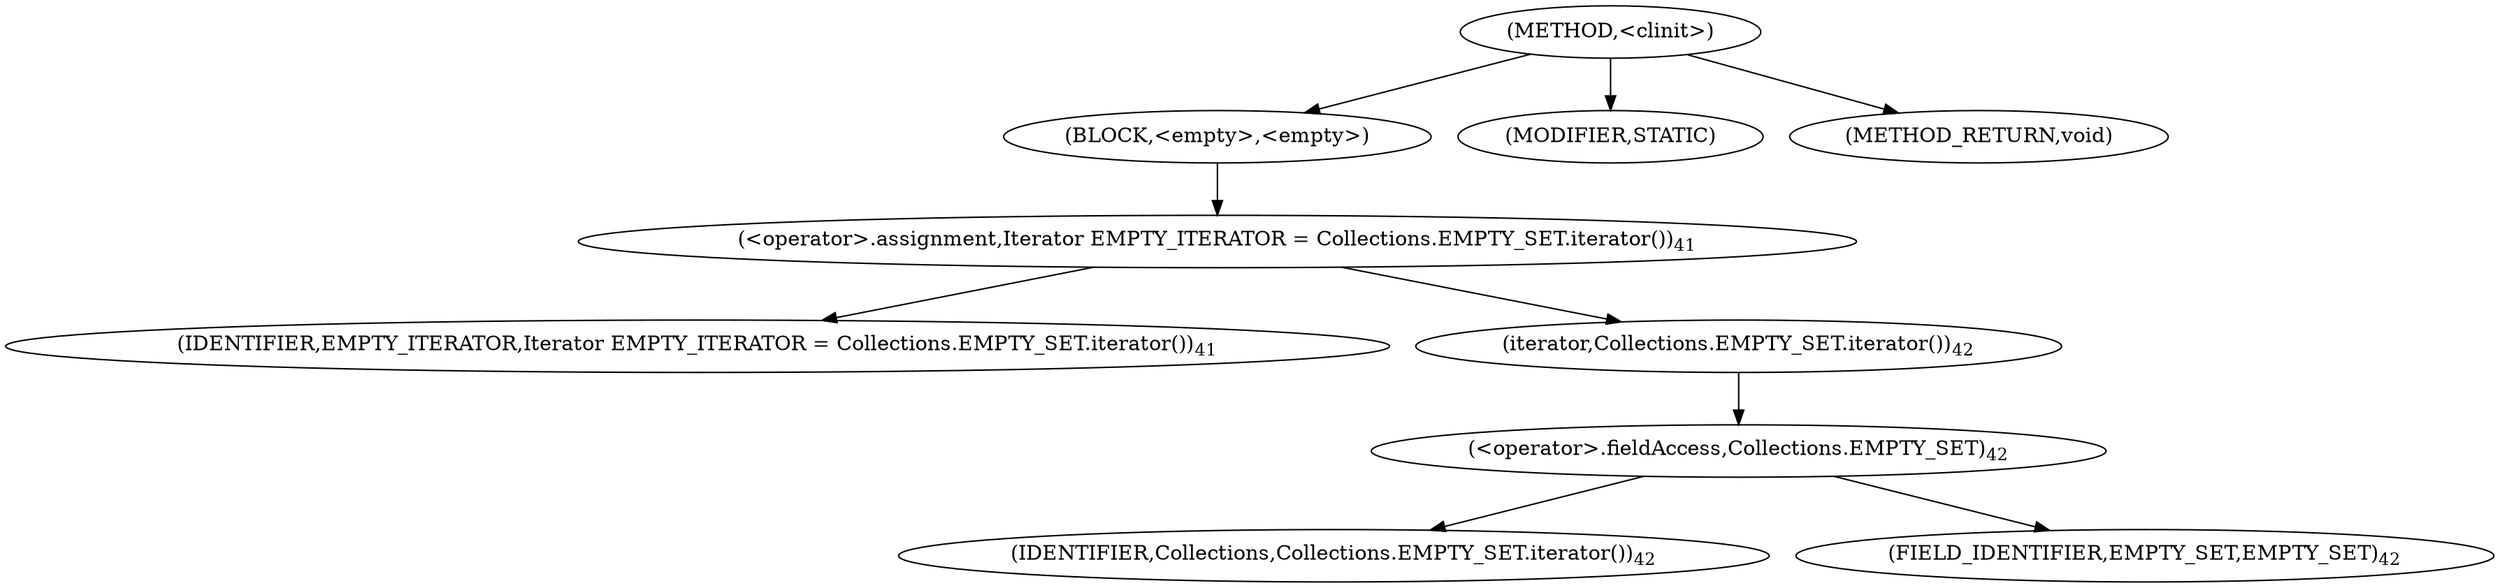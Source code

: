 digraph "&lt;clinit&gt;" {  
"1175" [label = <(METHOD,&lt;clinit&gt;)> ]
"1176" [label = <(BLOCK,&lt;empty&gt;,&lt;empty&gt;)> ]
"1177" [label = <(&lt;operator&gt;.assignment,Iterator EMPTY_ITERATOR = Collections.EMPTY_SET.iterator())<SUB>41</SUB>> ]
"1178" [label = <(IDENTIFIER,EMPTY_ITERATOR,Iterator EMPTY_ITERATOR = Collections.EMPTY_SET.iterator())<SUB>41</SUB>> ]
"1179" [label = <(iterator,Collections.EMPTY_SET.iterator())<SUB>42</SUB>> ]
"1180" [label = <(&lt;operator&gt;.fieldAccess,Collections.EMPTY_SET)<SUB>42</SUB>> ]
"1181" [label = <(IDENTIFIER,Collections,Collections.EMPTY_SET.iterator())<SUB>42</SUB>> ]
"1182" [label = <(FIELD_IDENTIFIER,EMPTY_SET,EMPTY_SET)<SUB>42</SUB>> ]
"1183" [label = <(MODIFIER,STATIC)> ]
"1184" [label = <(METHOD_RETURN,void)> ]
  "1175" -> "1176" 
  "1175" -> "1183" 
  "1175" -> "1184" 
  "1176" -> "1177" 
  "1177" -> "1178" 
  "1177" -> "1179" 
  "1179" -> "1180" 
  "1180" -> "1181" 
  "1180" -> "1182" 
}
